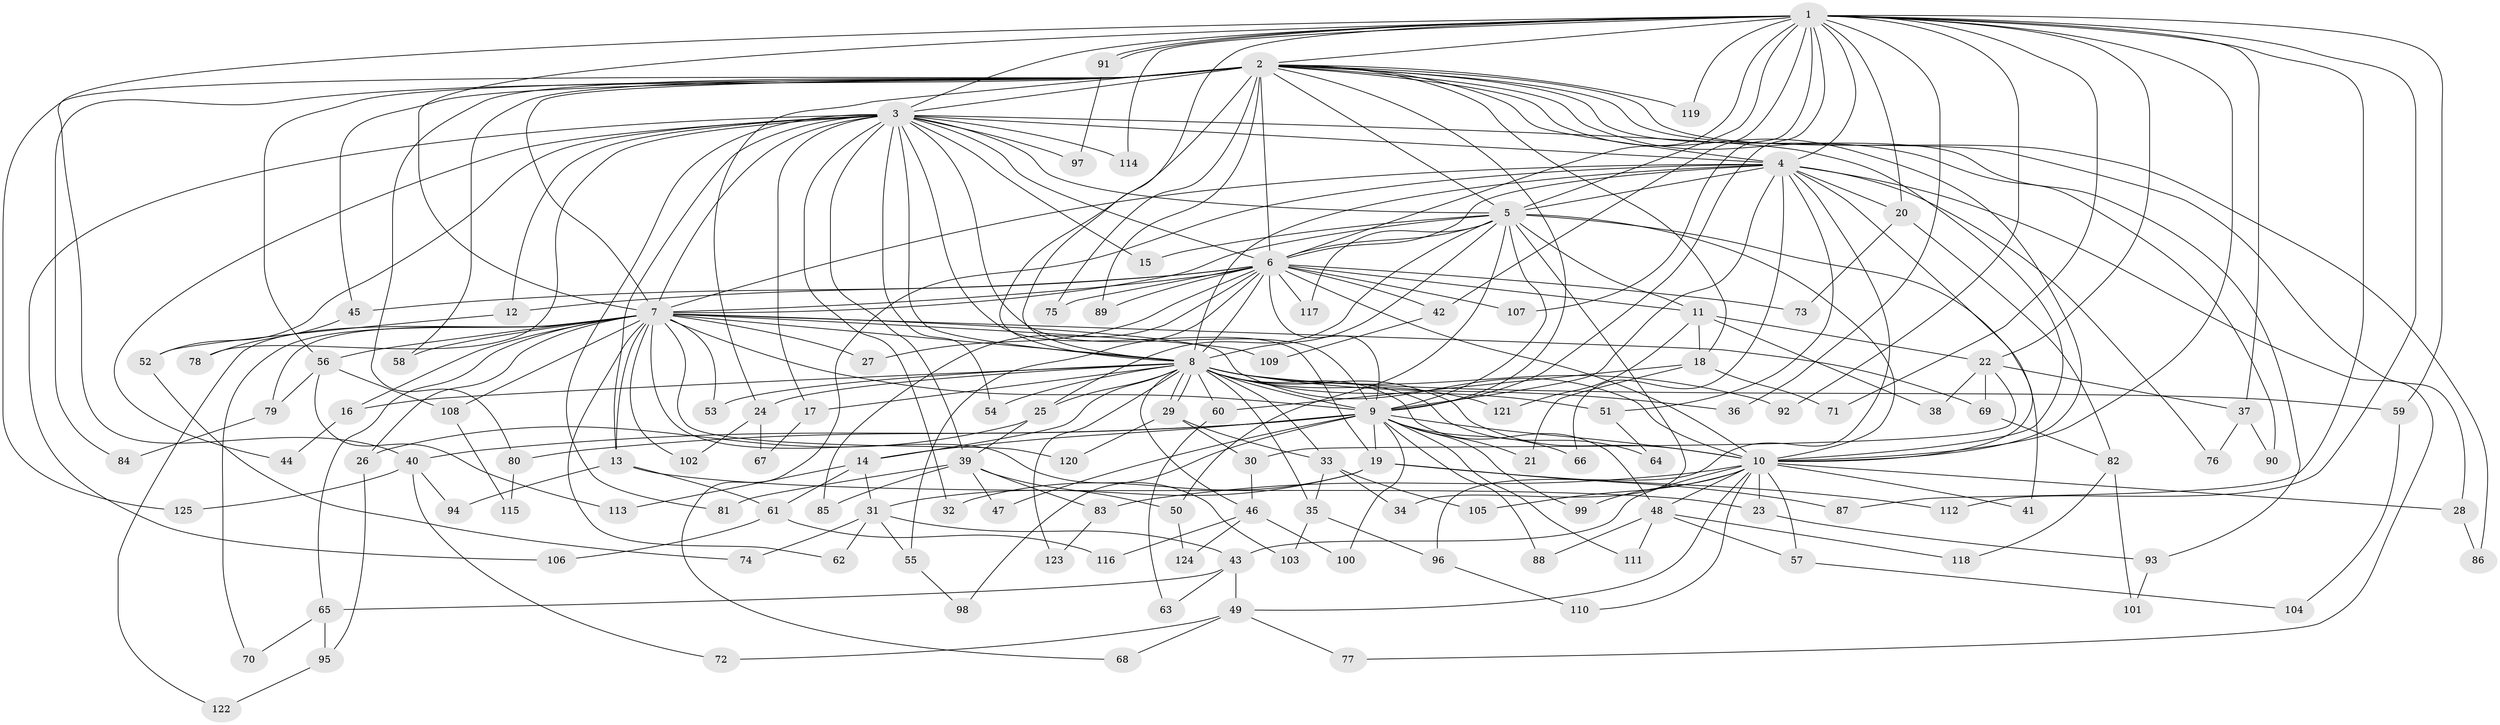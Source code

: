 // coarse degree distribution, {5: 0.16, 24: 0.02, 4: 0.18, 3: 0.26, 2: 0.16, 6: 0.04, 19: 0.04, 16: 0.04, 7: 0.04, 17: 0.04, 13: 0.02}
// Generated by graph-tools (version 1.1) at 2025/36/03/04/25 23:36:27]
// undirected, 125 vertices, 275 edges
graph export_dot {
  node [color=gray90,style=filled];
  1;
  2;
  3;
  4;
  5;
  6;
  7;
  8;
  9;
  10;
  11;
  12;
  13;
  14;
  15;
  16;
  17;
  18;
  19;
  20;
  21;
  22;
  23;
  24;
  25;
  26;
  27;
  28;
  29;
  30;
  31;
  32;
  33;
  34;
  35;
  36;
  37;
  38;
  39;
  40;
  41;
  42;
  43;
  44;
  45;
  46;
  47;
  48;
  49;
  50;
  51;
  52;
  53;
  54;
  55;
  56;
  57;
  58;
  59;
  60;
  61;
  62;
  63;
  64;
  65;
  66;
  67;
  68;
  69;
  70;
  71;
  72;
  73;
  74;
  75;
  76;
  77;
  78;
  79;
  80;
  81;
  82;
  83;
  84;
  85;
  86;
  87;
  88;
  89;
  90;
  91;
  92;
  93;
  94;
  95;
  96;
  97;
  98;
  99;
  100;
  101;
  102;
  103;
  104;
  105;
  106;
  107;
  108;
  109;
  110;
  111;
  112;
  113;
  114;
  115;
  116;
  117;
  118;
  119;
  120;
  121;
  122;
  123;
  124;
  125;
  1 -- 2;
  1 -- 3;
  1 -- 4;
  1 -- 5;
  1 -- 6;
  1 -- 7;
  1 -- 8;
  1 -- 9;
  1 -- 10;
  1 -- 20;
  1 -- 22;
  1 -- 36;
  1 -- 37;
  1 -- 40;
  1 -- 42;
  1 -- 59;
  1 -- 71;
  1 -- 87;
  1 -- 91;
  1 -- 91;
  1 -- 92;
  1 -- 107;
  1 -- 112;
  1 -- 114;
  1 -- 119;
  2 -- 3;
  2 -- 4;
  2 -- 5;
  2 -- 6;
  2 -- 7;
  2 -- 8;
  2 -- 9;
  2 -- 10;
  2 -- 18;
  2 -- 24;
  2 -- 28;
  2 -- 45;
  2 -- 56;
  2 -- 58;
  2 -- 75;
  2 -- 80;
  2 -- 84;
  2 -- 86;
  2 -- 89;
  2 -- 90;
  2 -- 93;
  2 -- 119;
  2 -- 125;
  3 -- 4;
  3 -- 5;
  3 -- 6;
  3 -- 7;
  3 -- 8;
  3 -- 9;
  3 -- 10;
  3 -- 12;
  3 -- 13;
  3 -- 15;
  3 -- 17;
  3 -- 19;
  3 -- 32;
  3 -- 39;
  3 -- 44;
  3 -- 52;
  3 -- 54;
  3 -- 78;
  3 -- 81;
  3 -- 97;
  3 -- 106;
  3 -- 114;
  4 -- 5;
  4 -- 6;
  4 -- 7;
  4 -- 8;
  4 -- 9;
  4 -- 10;
  4 -- 20;
  4 -- 51;
  4 -- 66;
  4 -- 68;
  4 -- 76;
  4 -- 77;
  4 -- 96;
  5 -- 6;
  5 -- 7;
  5 -- 8;
  5 -- 9;
  5 -- 10;
  5 -- 11;
  5 -- 15;
  5 -- 25;
  5 -- 34;
  5 -- 41;
  5 -- 50;
  5 -- 117;
  6 -- 7;
  6 -- 8;
  6 -- 9;
  6 -- 10;
  6 -- 11;
  6 -- 12;
  6 -- 27;
  6 -- 42;
  6 -- 45;
  6 -- 55;
  6 -- 73;
  6 -- 75;
  6 -- 85;
  6 -- 89;
  6 -- 107;
  6 -- 117;
  7 -- 8;
  7 -- 9;
  7 -- 10;
  7 -- 13;
  7 -- 16;
  7 -- 26;
  7 -- 27;
  7 -- 53;
  7 -- 56;
  7 -- 58;
  7 -- 62;
  7 -- 65;
  7 -- 69;
  7 -- 70;
  7 -- 79;
  7 -- 102;
  7 -- 103;
  7 -- 108;
  7 -- 109;
  7 -- 120;
  7 -- 122;
  8 -- 9;
  8 -- 10;
  8 -- 14;
  8 -- 16;
  8 -- 17;
  8 -- 24;
  8 -- 25;
  8 -- 29;
  8 -- 29;
  8 -- 33;
  8 -- 35;
  8 -- 36;
  8 -- 46;
  8 -- 48;
  8 -- 51;
  8 -- 53;
  8 -- 54;
  8 -- 59;
  8 -- 60;
  8 -- 64;
  8 -- 92;
  8 -- 121;
  8 -- 123;
  9 -- 10;
  9 -- 14;
  9 -- 19;
  9 -- 21;
  9 -- 40;
  9 -- 47;
  9 -- 66;
  9 -- 80;
  9 -- 88;
  9 -- 98;
  9 -- 99;
  9 -- 100;
  9 -- 111;
  10 -- 23;
  10 -- 28;
  10 -- 41;
  10 -- 43;
  10 -- 48;
  10 -- 49;
  10 -- 57;
  10 -- 83;
  10 -- 99;
  10 -- 105;
  10 -- 110;
  11 -- 18;
  11 -- 22;
  11 -- 38;
  11 -- 121;
  12 -- 52;
  13 -- 23;
  13 -- 61;
  13 -- 94;
  14 -- 31;
  14 -- 61;
  14 -- 113;
  16 -- 44;
  17 -- 67;
  18 -- 21;
  18 -- 60;
  18 -- 71;
  19 -- 31;
  19 -- 32;
  19 -- 87;
  19 -- 112;
  20 -- 73;
  20 -- 82;
  22 -- 30;
  22 -- 37;
  22 -- 38;
  22 -- 69;
  23 -- 93;
  24 -- 67;
  24 -- 102;
  25 -- 26;
  25 -- 39;
  26 -- 95;
  28 -- 86;
  29 -- 30;
  29 -- 33;
  29 -- 120;
  30 -- 46;
  31 -- 43;
  31 -- 55;
  31 -- 62;
  31 -- 74;
  33 -- 34;
  33 -- 35;
  33 -- 105;
  35 -- 96;
  35 -- 103;
  37 -- 76;
  37 -- 90;
  39 -- 47;
  39 -- 50;
  39 -- 81;
  39 -- 83;
  39 -- 85;
  40 -- 72;
  40 -- 94;
  40 -- 125;
  42 -- 109;
  43 -- 49;
  43 -- 63;
  43 -- 65;
  45 -- 78;
  46 -- 100;
  46 -- 116;
  46 -- 124;
  48 -- 57;
  48 -- 88;
  48 -- 111;
  48 -- 118;
  49 -- 68;
  49 -- 72;
  49 -- 77;
  50 -- 124;
  51 -- 64;
  52 -- 74;
  55 -- 98;
  56 -- 79;
  56 -- 108;
  56 -- 113;
  57 -- 104;
  59 -- 104;
  60 -- 63;
  61 -- 106;
  61 -- 116;
  65 -- 70;
  65 -- 95;
  69 -- 82;
  79 -- 84;
  80 -- 115;
  82 -- 101;
  82 -- 118;
  83 -- 123;
  91 -- 97;
  93 -- 101;
  95 -- 122;
  96 -- 110;
  108 -- 115;
}
